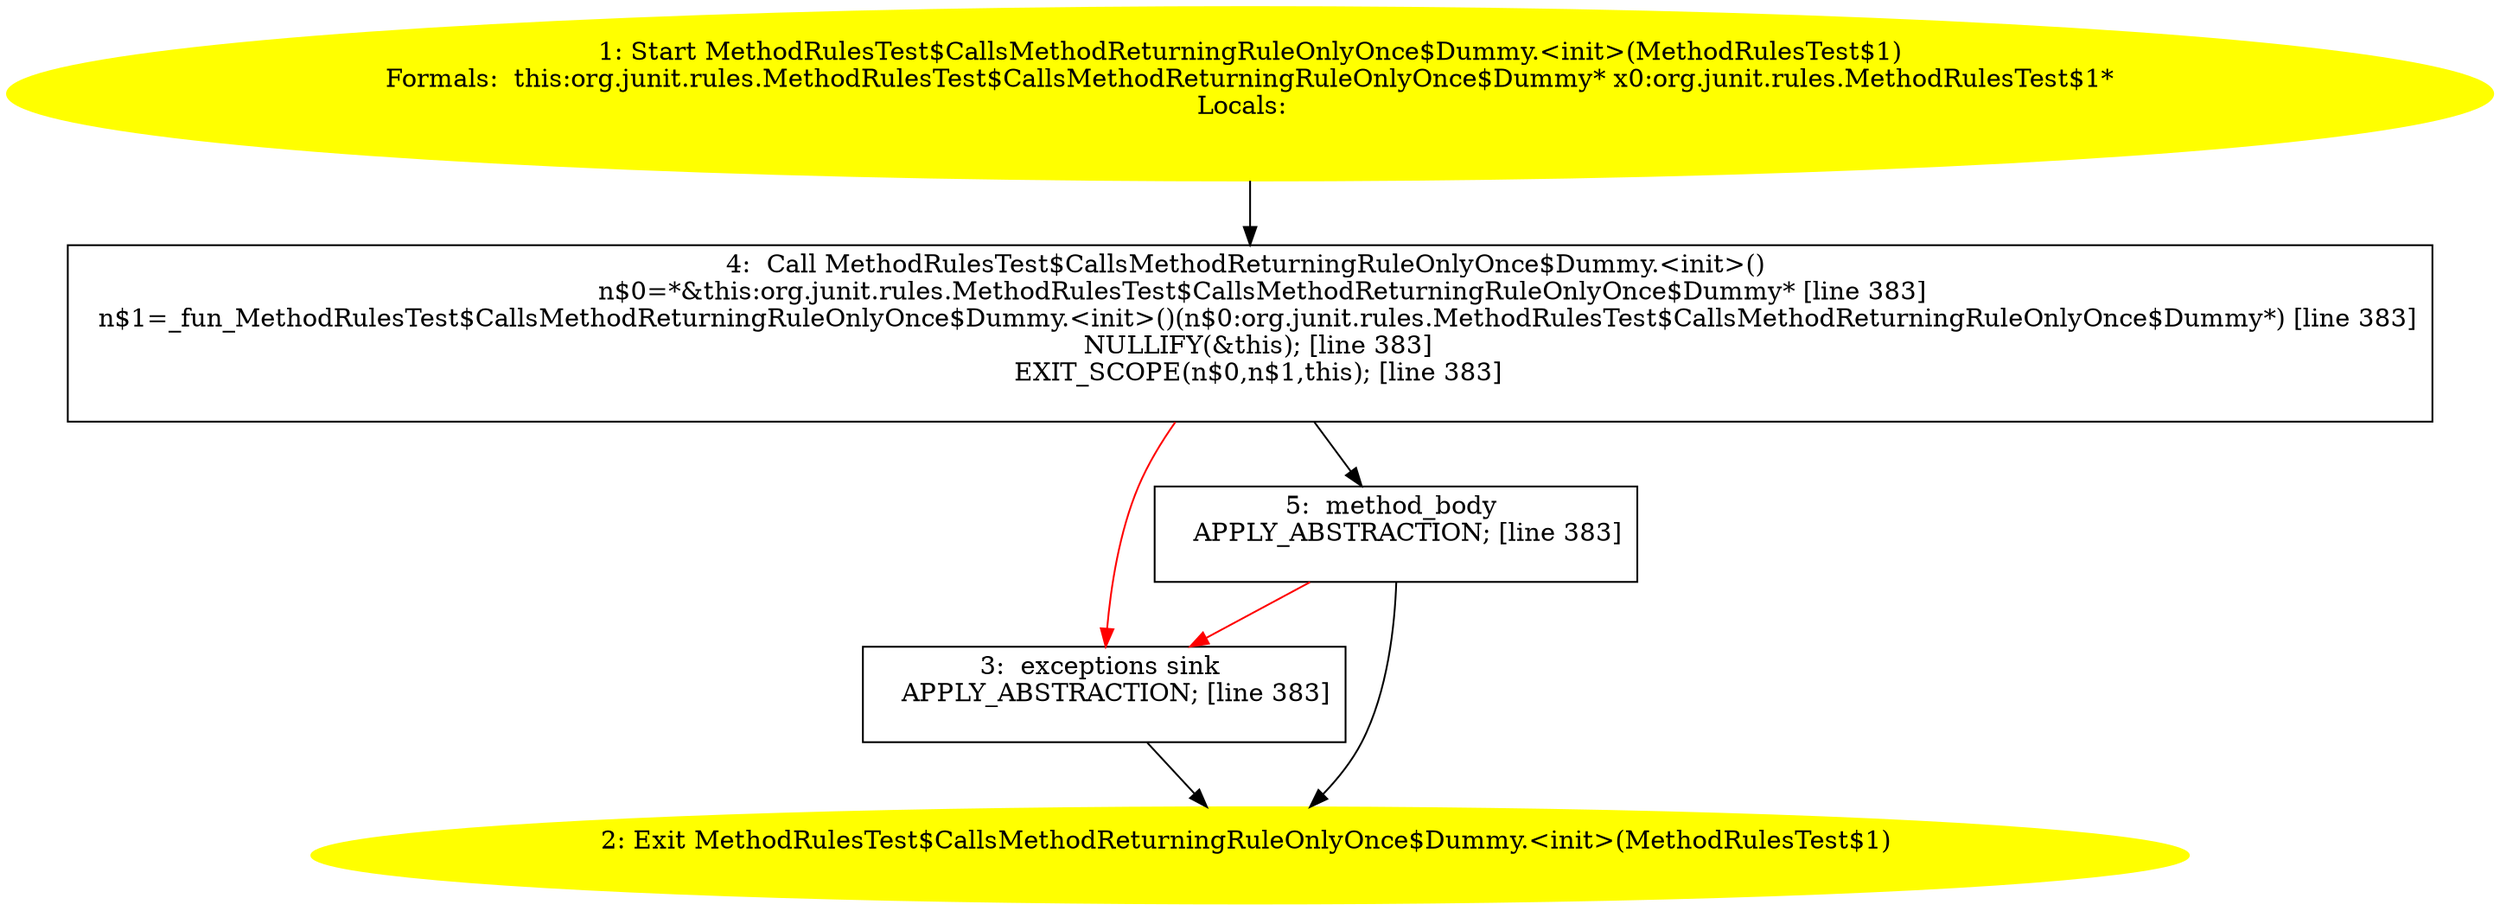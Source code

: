 /* @generated */
digraph cfg {
"org.junit.rules.MethodRulesTest$CallsMethodReturningRuleOnlyOnce$Dummy.<init>(org.junit.rules.Method.b1c8270db91fdb718697d19620191064_1" [label="1: Start MethodRulesTest$CallsMethodReturningRuleOnlyOnce$Dummy.<init>(MethodRulesTest$1)\nFormals:  this:org.junit.rules.MethodRulesTest$CallsMethodReturningRuleOnlyOnce$Dummy* x0:org.junit.rules.MethodRulesTest$1*\nLocals:  \n  " color=yellow style=filled]
	

	 "org.junit.rules.MethodRulesTest$CallsMethodReturningRuleOnlyOnce$Dummy.<init>(org.junit.rules.Method.b1c8270db91fdb718697d19620191064_1" -> "org.junit.rules.MethodRulesTest$CallsMethodReturningRuleOnlyOnce$Dummy.<init>(org.junit.rules.Method.b1c8270db91fdb718697d19620191064_4" ;
"org.junit.rules.MethodRulesTest$CallsMethodReturningRuleOnlyOnce$Dummy.<init>(org.junit.rules.Method.b1c8270db91fdb718697d19620191064_2" [label="2: Exit MethodRulesTest$CallsMethodReturningRuleOnlyOnce$Dummy.<init>(MethodRulesTest$1) \n  " color=yellow style=filled]
	

"org.junit.rules.MethodRulesTest$CallsMethodReturningRuleOnlyOnce$Dummy.<init>(org.junit.rules.Method.b1c8270db91fdb718697d19620191064_3" [label="3:  exceptions sink \n   APPLY_ABSTRACTION; [line 383]\n " shape="box"]
	

	 "org.junit.rules.MethodRulesTest$CallsMethodReturningRuleOnlyOnce$Dummy.<init>(org.junit.rules.Method.b1c8270db91fdb718697d19620191064_3" -> "org.junit.rules.MethodRulesTest$CallsMethodReturningRuleOnlyOnce$Dummy.<init>(org.junit.rules.Method.b1c8270db91fdb718697d19620191064_2" ;
"org.junit.rules.MethodRulesTest$CallsMethodReturningRuleOnlyOnce$Dummy.<init>(org.junit.rules.Method.b1c8270db91fdb718697d19620191064_4" [label="4:  Call MethodRulesTest$CallsMethodReturningRuleOnlyOnce$Dummy.<init>() \n   n$0=*&this:org.junit.rules.MethodRulesTest$CallsMethodReturningRuleOnlyOnce$Dummy* [line 383]\n  n$1=_fun_MethodRulesTest$CallsMethodReturningRuleOnlyOnce$Dummy.<init>()(n$0:org.junit.rules.MethodRulesTest$CallsMethodReturningRuleOnlyOnce$Dummy*) [line 383]\n  NULLIFY(&this); [line 383]\n  EXIT_SCOPE(n$0,n$1,this); [line 383]\n " shape="box"]
	

	 "org.junit.rules.MethodRulesTest$CallsMethodReturningRuleOnlyOnce$Dummy.<init>(org.junit.rules.Method.b1c8270db91fdb718697d19620191064_4" -> "org.junit.rules.MethodRulesTest$CallsMethodReturningRuleOnlyOnce$Dummy.<init>(org.junit.rules.Method.b1c8270db91fdb718697d19620191064_5" ;
	 "org.junit.rules.MethodRulesTest$CallsMethodReturningRuleOnlyOnce$Dummy.<init>(org.junit.rules.Method.b1c8270db91fdb718697d19620191064_4" -> "org.junit.rules.MethodRulesTest$CallsMethodReturningRuleOnlyOnce$Dummy.<init>(org.junit.rules.Method.b1c8270db91fdb718697d19620191064_3" [color="red" ];
"org.junit.rules.MethodRulesTest$CallsMethodReturningRuleOnlyOnce$Dummy.<init>(org.junit.rules.Method.b1c8270db91fdb718697d19620191064_5" [label="5:  method_body \n   APPLY_ABSTRACTION; [line 383]\n " shape="box"]
	

	 "org.junit.rules.MethodRulesTest$CallsMethodReturningRuleOnlyOnce$Dummy.<init>(org.junit.rules.Method.b1c8270db91fdb718697d19620191064_5" -> "org.junit.rules.MethodRulesTest$CallsMethodReturningRuleOnlyOnce$Dummy.<init>(org.junit.rules.Method.b1c8270db91fdb718697d19620191064_2" ;
	 "org.junit.rules.MethodRulesTest$CallsMethodReturningRuleOnlyOnce$Dummy.<init>(org.junit.rules.Method.b1c8270db91fdb718697d19620191064_5" -> "org.junit.rules.MethodRulesTest$CallsMethodReturningRuleOnlyOnce$Dummy.<init>(org.junit.rules.Method.b1c8270db91fdb718697d19620191064_3" [color="red" ];
}
